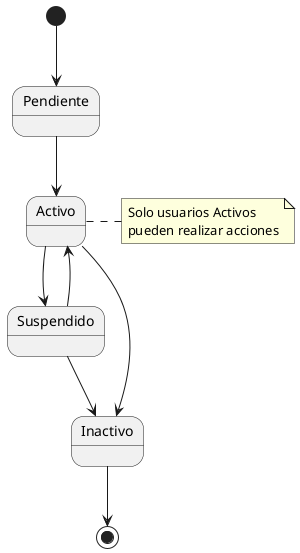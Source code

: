 @startuml

skinparam style strictuml
state "Pendiente" as pendiente
state "Activo" as activo
state "Suspendido" as suspendido
state "Inactivo" as inactivo

[*] --> pendiente
pendiente --> activo
activo --> suspendido
suspendido --> activo
activo --> inactivo
suspendido --> inactivo
inactivo --> [*]

note right of activo
  Solo usuarios Activos
  pueden realizar acciones
end note

@enduml
